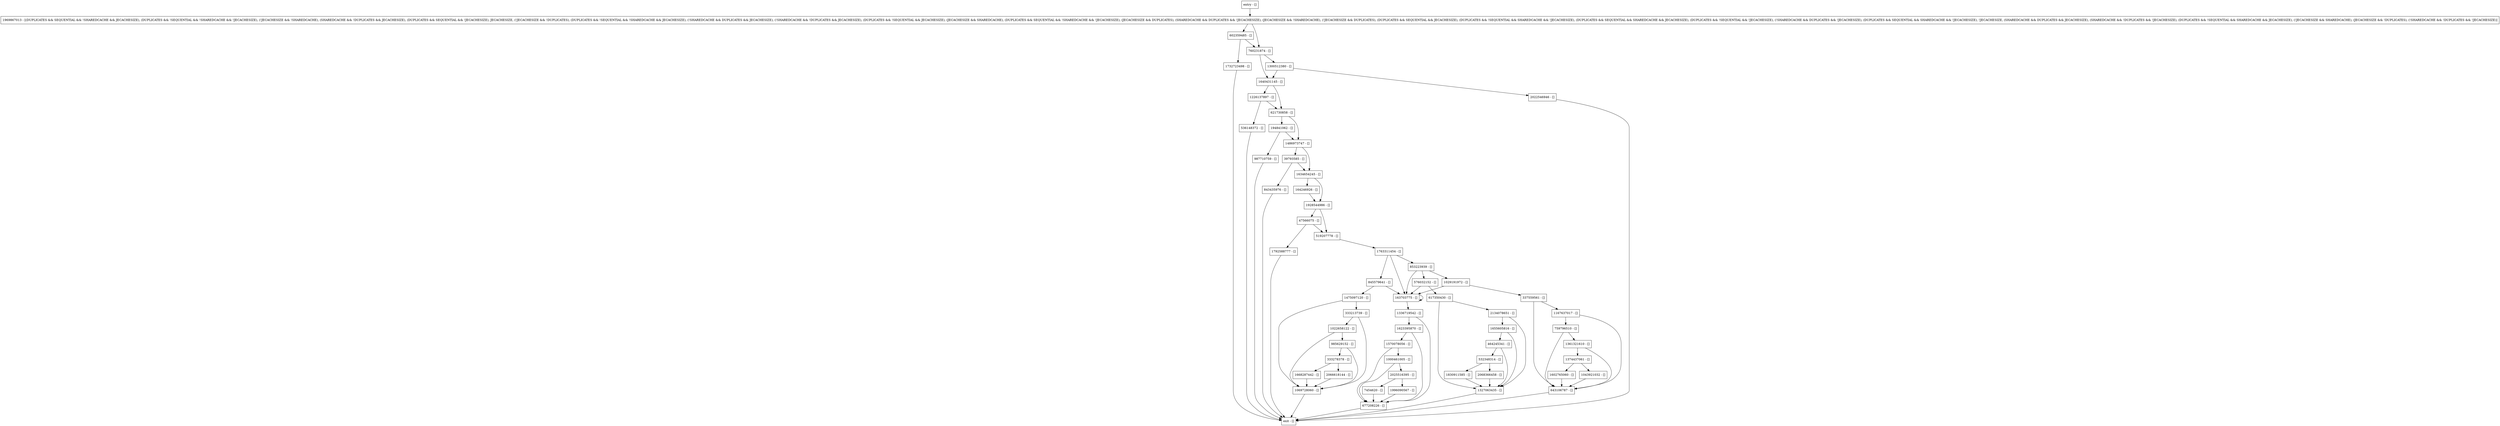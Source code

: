 digraph insertOrUpdateRecord {
node [shape=record];
1602765060 [label="1602765060 - []"];
1475097120 [label="1475097120 - []"];
621730858 [label="621730858 - []"];
845579641 [label="845579641 - []"];
1486973747 [label="1486973747 - []"];
7454620 [label="7454620 - []"];
1570078056 [label="1570078056 - []"];
39793585 [label="39793585 - []"];
1668287442 [label="1668287442 - []"];
617350430 [label="617350430 - []"];
1022658122 [label="1022658122 - []"];
1000461005 [label="1000461005 - []"];
576032152 [label="576032152 - []"];
2134078651 [label="2134078651 - []"];
194841062 [label="194841062 - []"];
1361321610 [label="1361321610 - []"];
2022546946 [label="2022546946 - []"];
987710759 [label="987710759 - []"];
1029191972 [label="1029191972 - []"];
1732723498 [label="1732723498 - []"];
1327063435 [label="1327063435 - []"];
1655605816 [label="1655605816 - []"];
1043921032 [label="1043921032 - []"];
entry [label="entry - []"];
exit [label="exit - []"];
1167637017 [label="1167637017 - []"];
1996090567 [label="1996090567 - []"];
536148372 [label="536148372 - []"];
1226137897 [label="1226137897 - []"];
333278378 [label="333278378 - []"];
1792588777 [label="1792588777 - []"];
464245341 [label="464245341 - []"];
1634654245 [label="1634654245 - []"];
163703775 [label="163703775 - []"];
519207778 [label="519207778 - []"];
677208226 [label="677208226 - []"];
1640431145 [label="1640431145 - []"];
47566075 [label="47566075 - []"];
985629152 [label="985629152 - []"];
843435976 [label="843435976 - []"];
1623395870 [label="1623395870 - []"];
1969867013 [label="1969867013 - [(DUPLICATES && SEQUENTIAL && !SHAREDCACHE && JECACHESIZE), (DUPLICATES && !SEQUENTIAL && !SHAREDCACHE && !JECACHESIZE), (!JECACHESIZE && !SHAREDCACHE), (SHAREDCACHE && !DUPLICATES && JECACHESIZE), (DUPLICATES && SEQUENTIAL && !JECACHESIZE), JECACHESIZE, (!JECACHESIZE && !DUPLICATES), (DUPLICATES && !SEQUENTIAL && !SHAREDCACHE && JECACHESIZE), (!SHAREDCACHE && DUPLICATES && JECACHESIZE), (!SHAREDCACHE && !DUPLICATES && JECACHESIZE), (DUPLICATES && !SEQUENTIAL && JECACHESIZE), (JECACHESIZE && SHAREDCACHE), (DUPLICATES && SEQUENTIAL && !SHAREDCACHE && !JECACHESIZE), (JECACHESIZE && DUPLICATES), (SHAREDCACHE && DUPLICATES && !JECACHESIZE), (JECACHESIZE && !SHAREDCACHE), (!JECACHESIZE && DUPLICATES), (DUPLICATES && SEQUENTIAL && JECACHESIZE), (DUPLICATES && !SEQUENTIAL && SHAREDCACHE && !JECACHESIZE), (DUPLICATES && SEQUENTIAL && SHAREDCACHE && JECACHESIZE), (DUPLICATES && !SEQUENTIAL && !JECACHESIZE), (!SHAREDCACHE && DUPLICATES && !JECACHESIZE), (DUPLICATES && SEQUENTIAL && SHAREDCACHE && !JECACHESIZE), !JECACHESIZE, (SHAREDCACHE && DUPLICATES && JECACHESIZE), (SHAREDCACHE && !DUPLICATES && !JECACHESIZE), (DUPLICATES && !SEQUENTIAL && SHAREDCACHE && JECACHESIZE), (!JECACHESIZE && SHAREDCACHE), (JECACHESIZE && !DUPLICATES), (!SHAREDCACHE && !DUPLICATES && !JECACHESIZE)]"];
1928544986 [label="1928544986 - []"];
164246926 [label="164246926 - []"];
2066618144 [label="2066618144 - []"];
602359485 [label="602359485 - []"];
760231874 [label="760231874 - []"];
333213739 [label="333213739 - []"];
337559561 [label="337559561 - []"];
2068366458 [label="2068366458 - []"];
1830911585 [label="1830911585 - []"];
1374437061 [label="1374437061 - []"];
532348314 [label="532348314 - []"];
643106787 [label="643106787 - []"];
1763311454 [label="1763311454 - []"];
1069728060 [label="1069728060 - []"];
759796510 [label="759796510 - []"];
1300512380 [label="1300512380 - []"];
2025516395 [label="2025516395 - []"];
853223939 [label="853223939 - []"];
1336719542 [label="1336719542 - []"];
entry;
exit;
1602765060 -> 643106787;
1475097120 -> 1069728060;
1475097120 -> 333213739;
621730858 -> 194841062;
621730858 -> 1486973747;
845579641 -> 163703775;
845579641 -> 1475097120;
1486973747 -> 1634654245;
1486973747 -> 39793585;
7454620 -> 677208226;
1570078056 -> 677208226;
1570078056 -> 1000461005;
39793585 -> 1634654245;
39793585 -> 843435976;
1668287442 -> 1069728060;
617350430 -> 2134078651;
617350430 -> 1327063435;
1022658122 -> 1069728060;
1022658122 -> 985629152;
1000461005 -> 677208226;
1000461005 -> 2025516395;
576032152 -> 163703775;
576032152 -> 617350430;
2134078651 -> 1327063435;
2134078651 -> 1655605816;
194841062 -> 987710759;
194841062 -> 1486973747;
1361321610 -> 643106787;
1361321610 -> 1374437061;
2022546946 -> exit;
987710759 -> exit;
1029191972 -> 163703775;
1029191972 -> 337559561;
1732723498 -> exit;
1327063435 -> exit;
1655605816 -> 1327063435;
1655605816 -> 464245341;
1043921032 -> 643106787;
entry -> 1969867013;
1167637017 -> 643106787;
1167637017 -> 759796510;
1996090567 -> 677208226;
536148372 -> exit;
1226137897 -> 621730858;
1226137897 -> 536148372;
333278378 -> 1668287442;
333278378 -> 2066618144;
1792588777 -> exit;
464245341 -> 1327063435;
464245341 -> 532348314;
1634654245 -> 1928544986;
1634654245 -> 164246926;
163703775 -> 163703775;
163703775 -> 1336719542;
519207778 -> 1763311454;
677208226 -> exit;
1640431145 -> 621730858;
1640431145 -> 1226137897;
47566075 -> 519207778;
47566075 -> 1792588777;
985629152 -> 1069728060;
985629152 -> 333278378;
843435976 -> exit;
1623395870 -> 1570078056;
1623395870 -> 677208226;
1969867013 -> 760231874;
1969867013 -> 602359485;
1928544986 -> 519207778;
1928544986 -> 47566075;
164246926 -> 1928544986;
2066618144 -> 1069728060;
602359485 -> 760231874;
602359485 -> 1732723498;
760231874 -> 1640431145;
760231874 -> 1300512380;
333213739 -> 1069728060;
333213739 -> 1022658122;
337559561 -> 1167637017;
337559561 -> 643106787;
2068366458 -> 1327063435;
1830911585 -> 1327063435;
1374437061 -> 1602765060;
1374437061 -> 1043921032;
532348314 -> 2068366458;
532348314 -> 1830911585;
643106787 -> exit;
1763311454 -> 163703775;
1763311454 -> 845579641;
1763311454 -> 853223939;
1069728060 -> exit;
759796510 -> 1361321610;
759796510 -> 643106787;
1300512380 -> 2022546946;
1300512380 -> 1640431145;
2025516395 -> 1996090567;
2025516395 -> 7454620;
853223939 -> 163703775;
853223939 -> 1029191972;
853223939 -> 576032152;
1336719542 -> 1623395870;
1336719542 -> 677208226;
}
